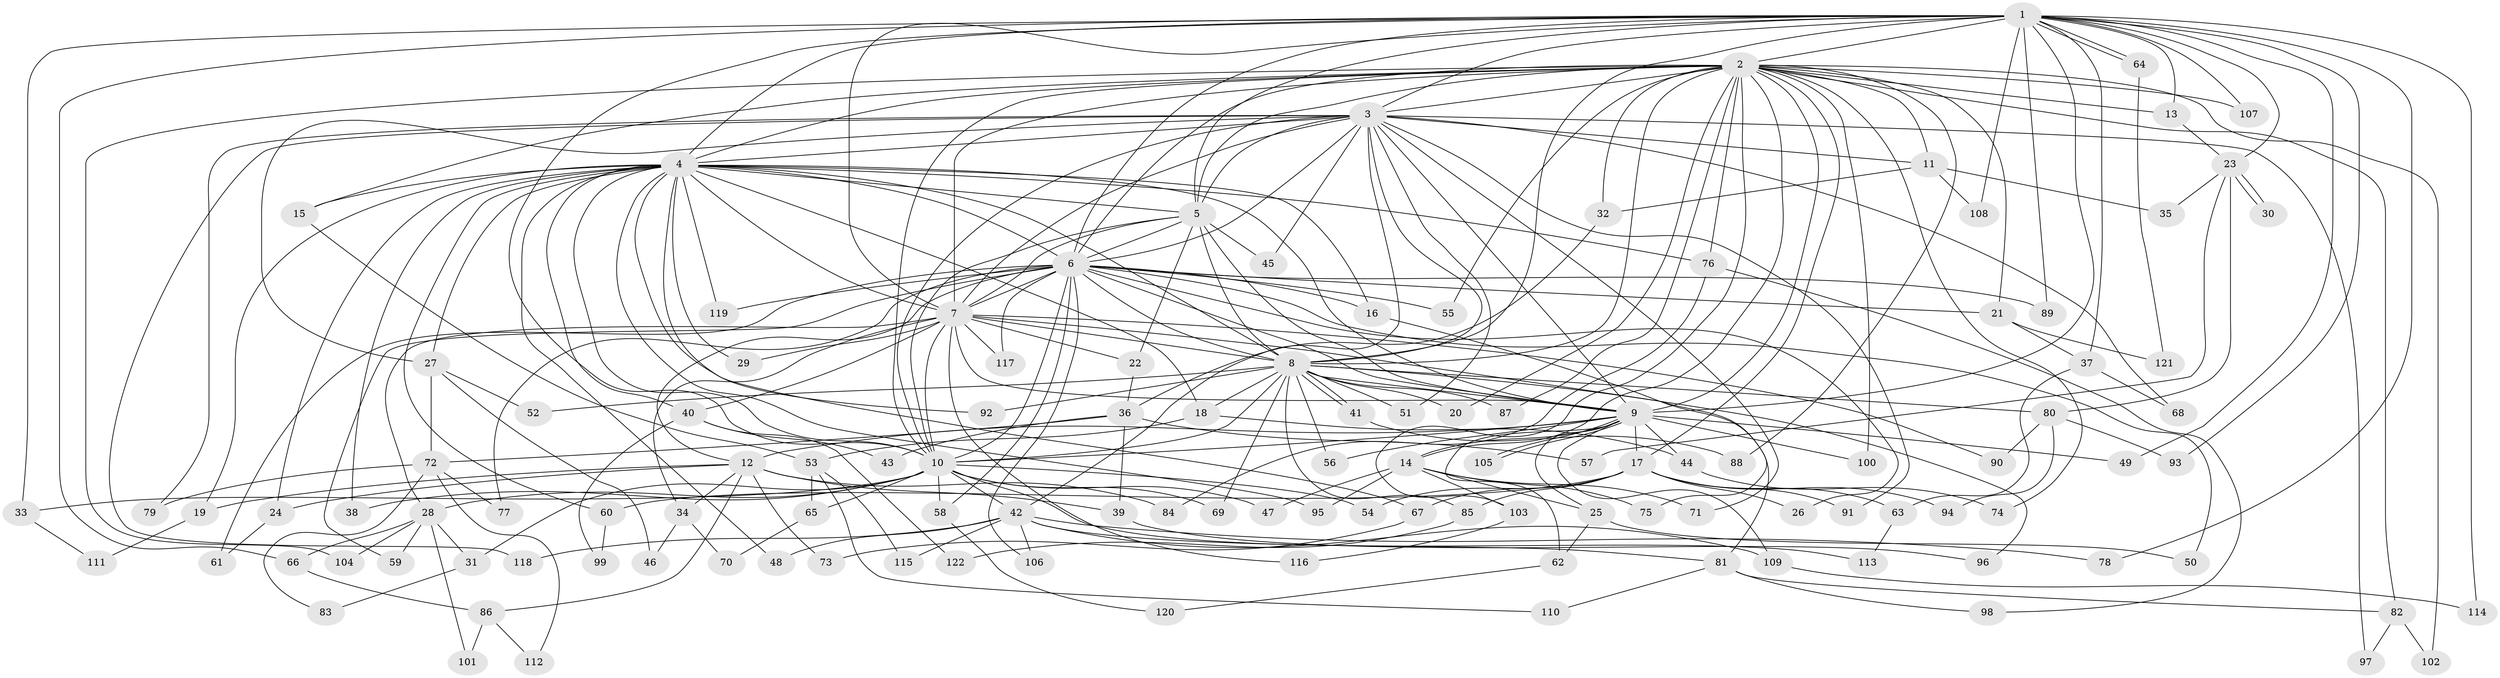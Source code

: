 // Generated by graph-tools (version 1.1) at 2025/01/03/09/25 03:01:24]
// undirected, 122 vertices, 269 edges
graph export_dot {
graph [start="1"]
  node [color=gray90,style=filled];
  1;
  2;
  3;
  4;
  5;
  6;
  7;
  8;
  9;
  10;
  11;
  12;
  13;
  14;
  15;
  16;
  17;
  18;
  19;
  20;
  21;
  22;
  23;
  24;
  25;
  26;
  27;
  28;
  29;
  30;
  31;
  32;
  33;
  34;
  35;
  36;
  37;
  38;
  39;
  40;
  41;
  42;
  43;
  44;
  45;
  46;
  47;
  48;
  49;
  50;
  51;
  52;
  53;
  54;
  55;
  56;
  57;
  58;
  59;
  60;
  61;
  62;
  63;
  64;
  65;
  66;
  67;
  68;
  69;
  70;
  71;
  72;
  73;
  74;
  75;
  76;
  77;
  78;
  79;
  80;
  81;
  82;
  83;
  84;
  85;
  86;
  87;
  88;
  89;
  90;
  91;
  92;
  93;
  94;
  95;
  96;
  97;
  98;
  99;
  100;
  101;
  102;
  103;
  104;
  105;
  106;
  107;
  108;
  109;
  110;
  111;
  112;
  113;
  114;
  115;
  116;
  117;
  118;
  119;
  120;
  121;
  122;
  1 -- 2;
  1 -- 3;
  1 -- 4;
  1 -- 5;
  1 -- 6;
  1 -- 7;
  1 -- 8;
  1 -- 9;
  1 -- 10;
  1 -- 13;
  1 -- 23;
  1 -- 33;
  1 -- 37;
  1 -- 49;
  1 -- 64;
  1 -- 64;
  1 -- 66;
  1 -- 78;
  1 -- 89;
  1 -- 93;
  1 -- 107;
  1 -- 108;
  1 -- 114;
  2 -- 3;
  2 -- 4;
  2 -- 5;
  2 -- 6;
  2 -- 7;
  2 -- 8;
  2 -- 9;
  2 -- 10;
  2 -- 11;
  2 -- 13;
  2 -- 14;
  2 -- 15;
  2 -- 17;
  2 -- 20;
  2 -- 21;
  2 -- 32;
  2 -- 55;
  2 -- 74;
  2 -- 76;
  2 -- 82;
  2 -- 87;
  2 -- 88;
  2 -- 100;
  2 -- 102;
  2 -- 103;
  2 -- 104;
  2 -- 107;
  3 -- 4;
  3 -- 5;
  3 -- 6;
  3 -- 7;
  3 -- 8;
  3 -- 9;
  3 -- 10;
  3 -- 11;
  3 -- 27;
  3 -- 42;
  3 -- 45;
  3 -- 51;
  3 -- 68;
  3 -- 71;
  3 -- 79;
  3 -- 91;
  3 -- 97;
  3 -- 118;
  4 -- 5;
  4 -- 6;
  4 -- 7;
  4 -- 8;
  4 -- 9;
  4 -- 10;
  4 -- 15;
  4 -- 16;
  4 -- 18;
  4 -- 19;
  4 -- 24;
  4 -- 27;
  4 -- 29;
  4 -- 38;
  4 -- 40;
  4 -- 48;
  4 -- 60;
  4 -- 67;
  4 -- 76;
  4 -- 92;
  4 -- 95;
  4 -- 119;
  5 -- 6;
  5 -- 7;
  5 -- 8;
  5 -- 9;
  5 -- 10;
  5 -- 22;
  5 -- 45;
  6 -- 7;
  6 -- 8;
  6 -- 9;
  6 -- 10;
  6 -- 12;
  6 -- 16;
  6 -- 21;
  6 -- 26;
  6 -- 50;
  6 -- 55;
  6 -- 58;
  6 -- 59;
  6 -- 61;
  6 -- 77;
  6 -- 89;
  6 -- 106;
  6 -- 117;
  6 -- 119;
  7 -- 8;
  7 -- 9;
  7 -- 10;
  7 -- 22;
  7 -- 28;
  7 -- 29;
  7 -- 34;
  7 -- 40;
  7 -- 81;
  7 -- 90;
  7 -- 116;
  7 -- 117;
  8 -- 9;
  8 -- 10;
  8 -- 18;
  8 -- 20;
  8 -- 41;
  8 -- 41;
  8 -- 51;
  8 -- 52;
  8 -- 56;
  8 -- 69;
  8 -- 80;
  8 -- 85;
  8 -- 87;
  8 -- 92;
  8 -- 96;
  9 -- 10;
  9 -- 12;
  9 -- 14;
  9 -- 17;
  9 -- 25;
  9 -- 44;
  9 -- 49;
  9 -- 56;
  9 -- 62;
  9 -- 100;
  9 -- 105;
  9 -- 105;
  9 -- 109;
  10 -- 28;
  10 -- 31;
  10 -- 33;
  10 -- 38;
  10 -- 42;
  10 -- 47;
  10 -- 54;
  10 -- 58;
  10 -- 65;
  10 -- 69;
  10 -- 113;
  11 -- 32;
  11 -- 35;
  11 -- 108;
  12 -- 19;
  12 -- 24;
  12 -- 34;
  12 -- 39;
  12 -- 73;
  12 -- 84;
  12 -- 86;
  13 -- 23;
  14 -- 25;
  14 -- 47;
  14 -- 71;
  14 -- 75;
  14 -- 95;
  14 -- 103;
  15 -- 53;
  16 -- 75;
  17 -- 26;
  17 -- 54;
  17 -- 60;
  17 -- 63;
  17 -- 67;
  17 -- 85;
  17 -- 91;
  17 -- 94;
  18 -- 44;
  18 -- 53;
  19 -- 111;
  21 -- 37;
  21 -- 121;
  22 -- 36;
  23 -- 30;
  23 -- 30;
  23 -- 35;
  23 -- 57;
  23 -- 80;
  24 -- 61;
  25 -- 50;
  25 -- 62;
  27 -- 46;
  27 -- 52;
  27 -- 72;
  28 -- 31;
  28 -- 59;
  28 -- 66;
  28 -- 101;
  28 -- 104;
  31 -- 83;
  32 -- 36;
  33 -- 111;
  34 -- 46;
  34 -- 70;
  36 -- 39;
  36 -- 43;
  36 -- 57;
  36 -- 72;
  37 -- 63;
  37 -- 68;
  39 -- 96;
  40 -- 43;
  40 -- 99;
  40 -- 122;
  41 -- 88;
  42 -- 48;
  42 -- 78;
  42 -- 81;
  42 -- 106;
  42 -- 109;
  42 -- 115;
  42 -- 118;
  44 -- 74;
  53 -- 65;
  53 -- 110;
  53 -- 115;
  58 -- 120;
  60 -- 99;
  62 -- 120;
  63 -- 113;
  64 -- 121;
  65 -- 70;
  66 -- 86;
  67 -- 73;
  72 -- 77;
  72 -- 79;
  72 -- 83;
  72 -- 112;
  76 -- 84;
  76 -- 98;
  80 -- 90;
  80 -- 93;
  80 -- 94;
  81 -- 82;
  81 -- 98;
  81 -- 110;
  82 -- 97;
  82 -- 102;
  85 -- 122;
  86 -- 101;
  86 -- 112;
  103 -- 116;
  109 -- 114;
}
